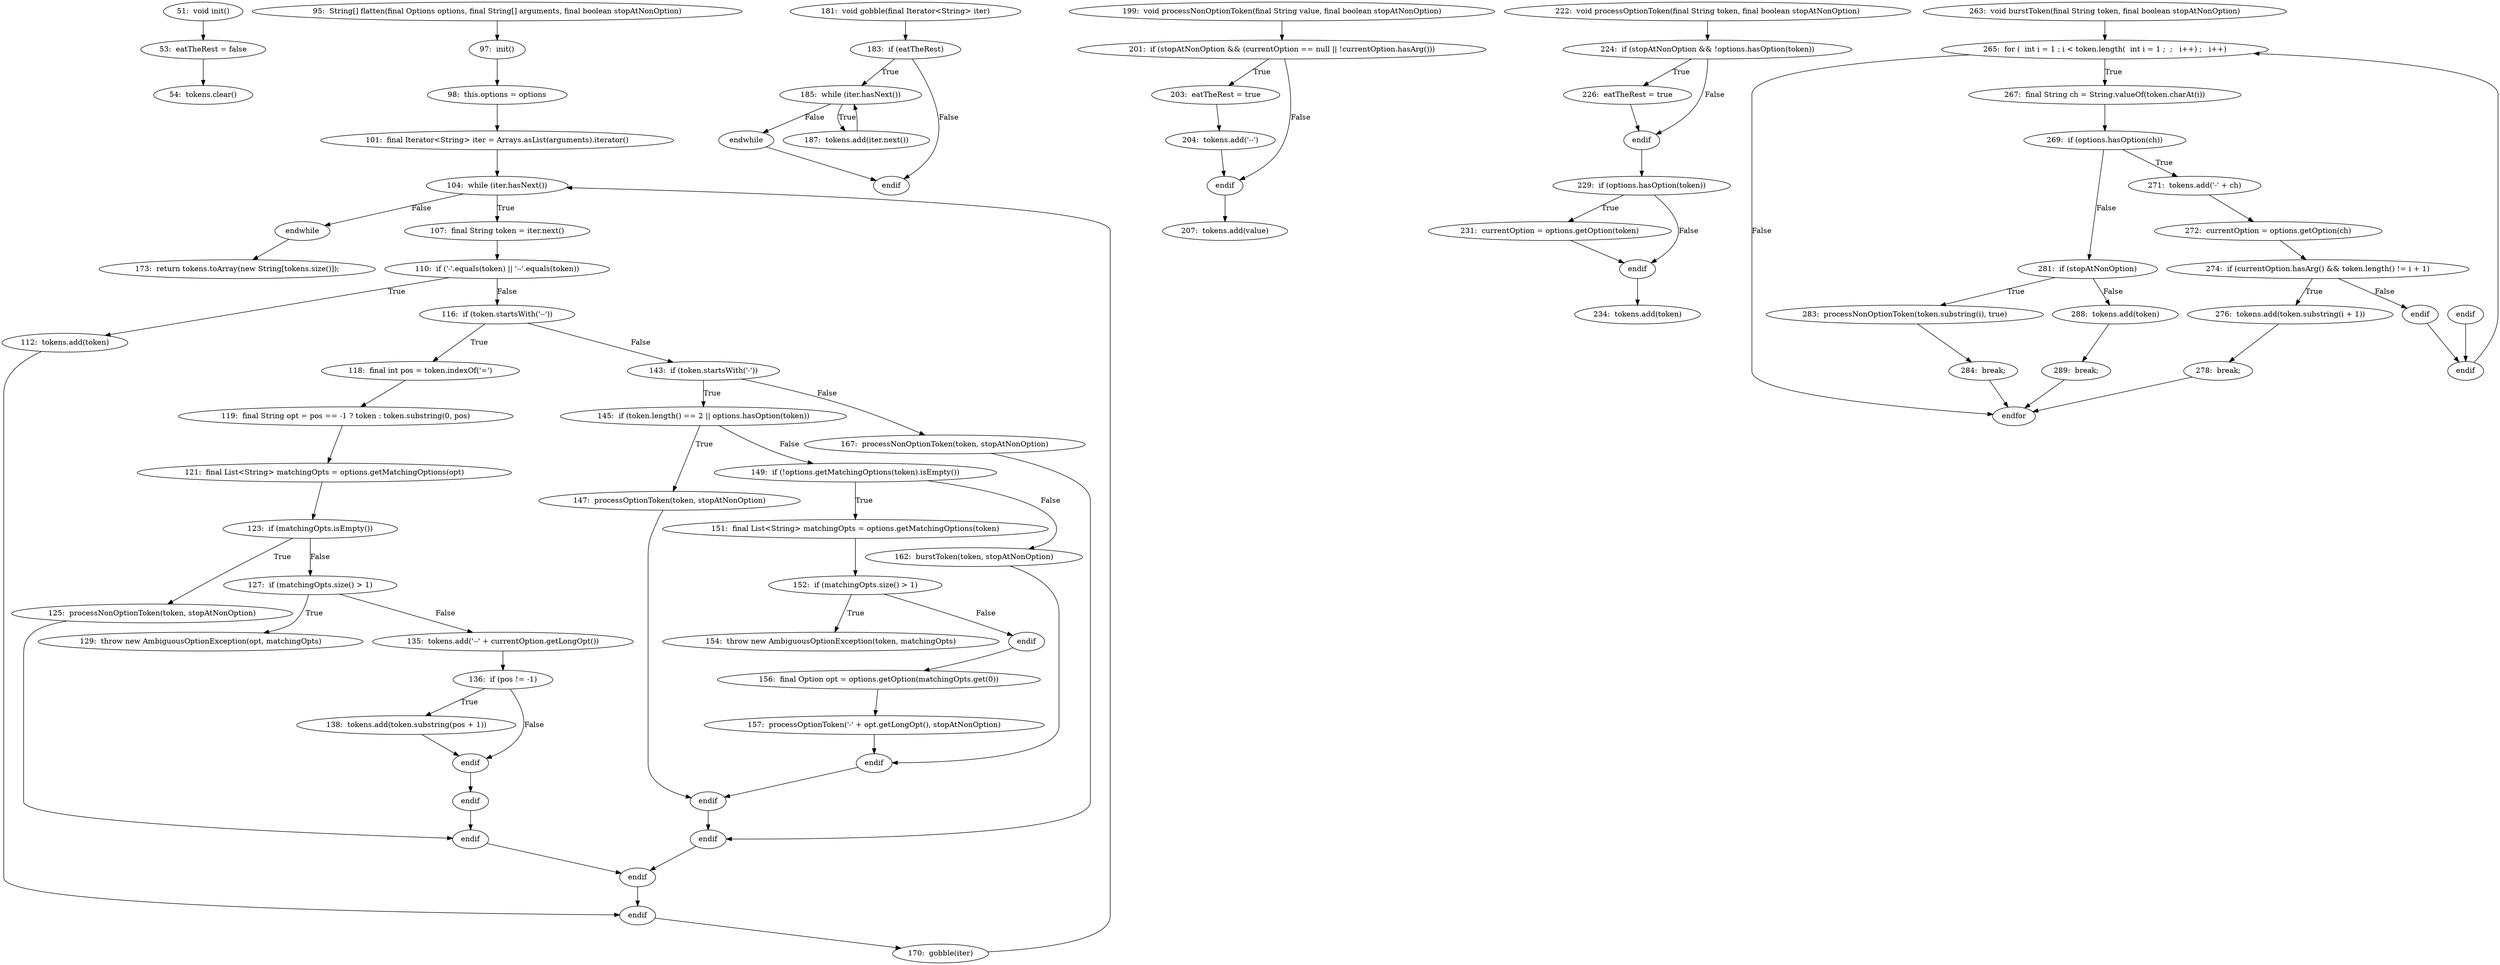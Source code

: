 digraph PosixParser_CFG {
  // graph-vertices
  v1  [label="51:  void init()"];
  v2  [label="53:  eatTheRest = false"];
  v3  [label="54:  tokens.clear()"];
  v4  [label="95:  String[] flatten(final Options options, final String[] arguments, final boolean stopAtNonOption)"];
  v5  [label="97:  init()"];
  v6  [label="98:  this.options = options"];
  v7  [label="101:  final Iterator<String> iter = Arrays.asList(arguments).iterator()"];
  v8  [label="104:  while (iter.hasNext())"];
  v9  [label="endwhile"];
  v10  [label="107:  final String token = iter.next()"];
  v11  [label="110:  if ('-'.equals(token) || '--'.equals(token))"];
  v12  [label="112:  tokens.add(token)"];
  v13  [label="endif"];
  v14  [label="116:  if (token.startsWith('--'))"];
  v15  [label="118:  final int pos = token.indexOf('=')"];
  v16  [label="119:  final String opt = pos == -1 ? token : token.substring(0, pos)"];
  v17  [label="121:  final List<String> matchingOpts = options.getMatchingOptions(opt)"];
  v18  [label="123:  if (matchingOpts.isEmpty())"];
  v19  [label="125:  processNonOptionToken(token, stopAtNonOption)"];
  v20  [label="endif"];
  v21  [label="127:  if (matchingOpts.size() > 1)"];
  v22  [label="129:  throw new AmbiguousOptionException(opt, matchingOpts)"];
  v23  [label="endif"];
  v24  [label="135:  tokens.add('--' + currentOption.getLongOpt())"];
  v25  [label="136:  if (pos != -1)"];
  v26  [label="138:  tokens.add(token.substring(pos + 1))"];
  v27  [label="endif"];
  v28  [label="endif"];
  v29  [label="143:  if (token.startsWith('-'))"];
  v30  [label="145:  if (token.length() == 2 || options.hasOption(token))"];
  v31  [label="147:  processOptionToken(token, stopAtNonOption)"];
  v32  [label="endif"];
  v33  [label="149:  if (!options.getMatchingOptions(token).isEmpty())"];
  v34  [label="151:  final List<String> matchingOpts = options.getMatchingOptions(token)"];
  v35  [label="152:  if (matchingOpts.size() > 1)"];
  v36  [label="154:  throw new AmbiguousOptionException(token, matchingOpts)"];
  v37  [label="endif"];
  v38  [label="156:  final Option opt = options.getOption(matchingOpts.get(0))"];
  v39  [label="157:  processOptionToken('-' + opt.getLongOpt(), stopAtNonOption)"];
  v40  [label="endif"];
  v41  [label="162:  burstToken(token, stopAtNonOption)"];
  v42  [label="endif"];
  v43  [label="167:  processNonOptionToken(token, stopAtNonOption)"];
  v44  [label="170:  gobble(iter)"];
  v45  [label="173:  return tokens.toArray(new String[tokens.size()]);"];
  v46  [label="181:  void gobble(final Iterator<String> iter)"];
  v47  [label="183:  if (eatTheRest)"];
  v48  [label="185:  while (iter.hasNext())"];
  v49  [label="endwhile"];
  v50  [label="187:  tokens.add(iter.next())"];
  v51  [label="endif"];
  v52  [label="199:  void processNonOptionToken(final String value, final boolean stopAtNonOption)"];
  v53  [label="201:  if (stopAtNonOption && (currentOption == null || !currentOption.hasArg()))"];
  v54  [label="203:  eatTheRest = true"];
  v55  [label="204:  tokens.add('--')"];
  v56  [label="endif"];
  v57  [label="207:  tokens.add(value)"];
  v58  [label="222:  void processOptionToken(final String token, final boolean stopAtNonOption)"];
  v59  [label="224:  if (stopAtNonOption && !options.hasOption(token))"];
  v60  [label="226:  eatTheRest = true"];
  v61  [label="endif"];
  v62  [label="229:  if (options.hasOption(token))"];
  v63  [label="231:  currentOption = options.getOption(token)"];
  v64  [label="endif"];
  v65  [label="234:  tokens.add(token)"];
  v66  [label="263:  void burstToken(final String token, final boolean stopAtNonOption)"];
  v67  [label="265:  for (  int i = 1 ; i < token.length(  int i = 1 ;  ;   i++) ;   i++)"];
  v70  [label="endfor"];
  v71  [label="267:  final String ch = String.valueOf(token.charAt(i))"];
  v72  [label="269:  if (options.hasOption(ch))"];
  v73  [label="271:  tokens.add('-' + ch)"];
  v74  [label="272:  currentOption = options.getOption(ch)"];
  v75  [label="274:  if (currentOption.hasArg() && token.length() != i + 1)"];
  v76  [label="276:  tokens.add(token.substring(i + 1))"];
  v77  [label="278:  break;"];
  v78  [label="endif"];
  v79  [label="endif"];
  v80  [label="281:  if (stopAtNonOption)"];
  v81  [label="283:  processNonOptionToken(token.substring(i), true)"];
  v82  [label="284:  break;"];
  v83  [label="endif"];
  v84  [label="288:  tokens.add(token)"];
  v85  [label="289:  break;"];
  // graph-edges
  v1 -> v2;
  v2 -> v3;
  v4 -> v5;
  v5 -> v6;
  v6 -> v7;
  v7 -> v8;
  v8 -> v9  [label="False"];
  v8 -> v10  [label="True"];
  v10 -> v11;
  v11 -> v12  [label="True"];
  v12 -> v13;
  v11 -> v14  [label="False"];
  v14 -> v15  [label="True"];
  v15 -> v16;
  v16 -> v17;
  v17 -> v18;
  v18 -> v19  [label="True"];
  v19 -> v20;
  v18 -> v21  [label="False"];
  v21 -> v22  [label="True"];
  v21 -> v24  [label="False"];
  v24 -> v25;
  v25 -> v26  [label="True"];
  v26 -> v27;
  v25 -> v27  [label="False"];
  v27 -> v23;
  v23 -> v20;
  v20 -> v28;
  v14 -> v29  [label="False"];
  v29 -> v30  [label="True"];
  v30 -> v31  [label="True"];
  v31 -> v32;
  v30 -> v33  [label="False"];
  v33 -> v34  [label="True"];
  v34 -> v35;
  v35 -> v36  [label="True"];
  v35 -> v37  [label="False"];
  v37 -> v38;
  v38 -> v39;
  v39 -> v40;
  v33 -> v41  [label="False"];
  v41 -> v40;
  v40 -> v32;
  v32 -> v42;
  v29 -> v43  [label="False"];
  v43 -> v42;
  v42 -> v28;
  v28 -> v13;
  v13 -> v44;
  v44 -> v8;
  v9 -> v45;
  v46 -> v47;
  v47 -> v48  [label="True"];
  v48 -> v49  [label="False"];
  v48 -> v50  [label="True"];
  v50 -> v48;
  v49 -> v51;
  v47 -> v51  [label="False"];
  v52 -> v53;
  v53 -> v54  [label="True"];
  v54 -> v55;
  v55 -> v56;
  v53 -> v56  [label="False"];
  v56 -> v57;
  v58 -> v59;
  v59 -> v60  [label="True"];
  v60 -> v61;
  v59 -> v61  [label="False"];
  v61 -> v62;
  v62 -> v63  [label="True"];
  v63 -> v64;
  v62 -> v64  [label="False"];
  v64 -> v65;
  v66 -> v67;
  v67 -> v70  [label="False"];
  v67 -> v71  [label="True"];
  v71 -> v72;
  v72 -> v73  [label="True"];
  v73 -> v74;
  v74 -> v75;
  v75 -> v76  [label="True"];
  v76 -> v77;
  v77 -> v70;
  v75 -> v78  [label="False"];
  v78 -> v79;
  v72 -> v80  [label="False"];
  v80 -> v81  [label="True"];
  v81 -> v82;
  v82 -> v70;
  v80 -> v84  [label="False"];
  v84 -> v85;
  v85 -> v70;
  v83 -> v79;
  v79 -> v67;
  // end-of-graph
}
